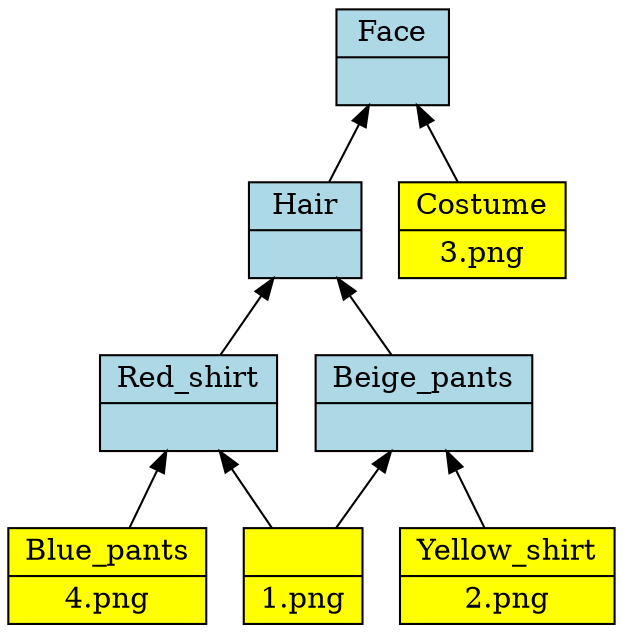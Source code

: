 digraph G { 
	rankdir=BT;
1 [shape=record,style=filled,fillcolor=lightblue,label="{Face\n|}"];
2 [shape=record,style=filled,fillcolor=lightblue,label="{Hair\n|}"];
3 [shape=record,style=filled,fillcolor=lightblue,label="{Red_shirt\n|}"];
4 [shape=record,style=filled,fillcolor=lightblue,label="{Beige_pants\n|}"];
5 [shape=record,style=filled,fillcolor=yellow,label="{|1.png\n}"];
6 [shape=record,style=filled,fillcolor=yellow,label="{Yellow_shirt\n|2.png\n}"];
7 [shape=record,style=filled,fillcolor=yellow,label="{Blue_pants\n|4.png\n}"];
8 [shape=record,style=filled,fillcolor=yellow,label="{Costume\n|3.png\n}"];
	2 -> 1
	3 -> 2
	4 -> 2
	5 -> 3
	5 -> 4
	6 -> 4
	7 -> 3
	8 -> 1
}